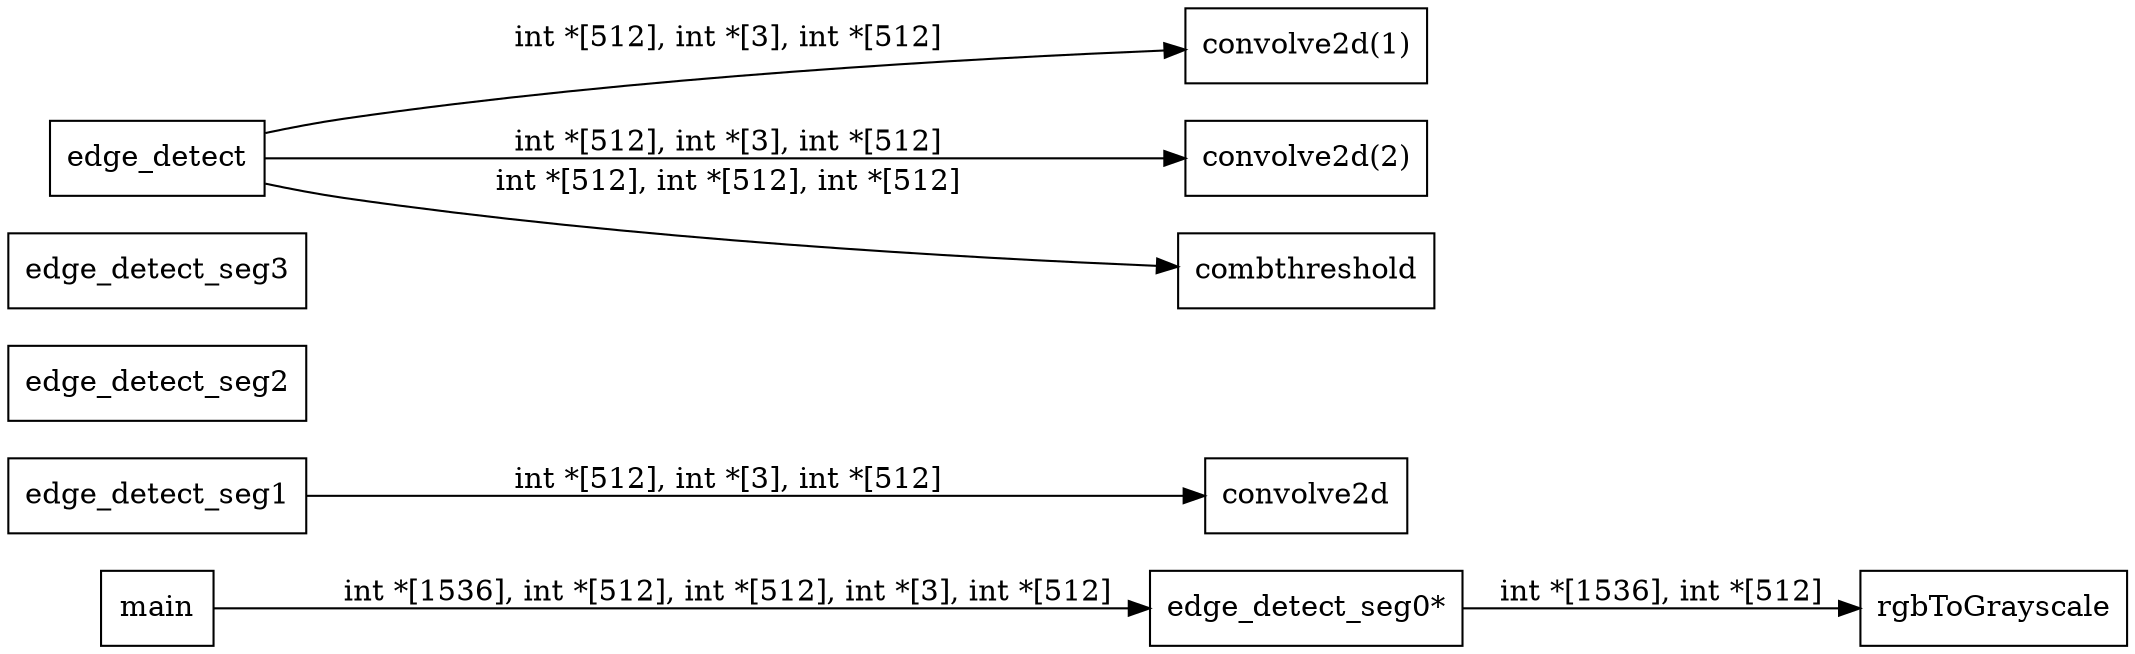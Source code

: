 digraph static_call_graph {
	rankdir=LR;
	node [shape=rectangle]

    "edge_detect_seg0" [label="edge_detect_seg0*\n"]
	"edge_detect_seg1" [label="edge_detect_seg1\n"]
    "edge_detect_seg2" [label="edge_detect_seg2\n"]
    "edge_detect_seg3" [label="edge_detect_seg3\n"]
	"rgbToGrayscale" [label="rgbToGrayscale\n"]
	"convolve2d" [label="convolve2d\n"]
	"convolve2d(1)" [label="convolve2d(1)\n"]
	"convolve2d(2)" [label="convolve2d(2)\n"]
	"combthreshold" [label="combthreshold\n"]

	"edge_detect_seg0"->"rgbToGrayscale" [label="int *[1536], int *[512]"];
	"edge_detect_seg1"->"convolve2d" [label="int *[512], int *[3], int *[512]"];
	"edge_detect"->"combthreshold" [label="int *[512], int *[512], int *[512]"];
	"edge_detect"->"convolve2d(1)" [label="int *[512], int *[3], int *[512]"];
	"edge_detect"->"convolve2d(2)" [label="int *[512], int *[3], int *[512]"];
	"main"->"edge_detect_seg0" [label="int *[1536], int *[512], int *[512], int *[3], int *[512]"];
}
